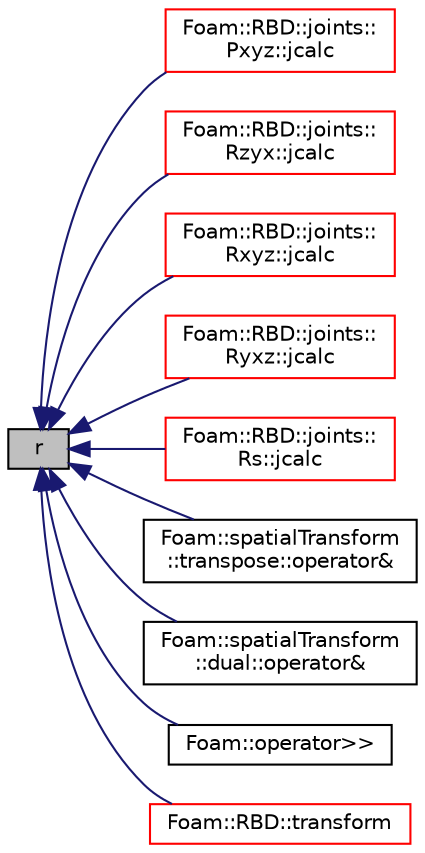 digraph "r"
{
  bgcolor="transparent";
  edge [fontname="Helvetica",fontsize="10",labelfontname="Helvetica",labelfontsize="10"];
  node [fontname="Helvetica",fontsize="10",shape=record];
  rankdir="LR";
  Node1 [label="r",height=0.2,width=0.4,color="black", fillcolor="grey75", style="filled", fontcolor="black"];
  Node1 -> Node2 [dir="back",color="midnightblue",fontsize="10",style="solid",fontname="Helvetica"];
  Node2 [label="Foam::RBD::joints::\lPxyz::jcalc",height=0.2,width=0.4,color="red",URL="$a02074.html#a0f30a9a9c09b33bd32b1bb61ab5a132a",tooltip="Update the model state for this joint. "];
  Node1 -> Node3 [dir="back",color="midnightblue",fontsize="10",style="solid",fontname="Helvetica"];
  Node3 [label="Foam::RBD::joints::\lRzyx::jcalc",height=0.2,width=0.4,color="red",URL="$a02277.html#a0f30a9a9c09b33bd32b1bb61ab5a132a",tooltip="Update the model state for this joint. "];
  Node1 -> Node4 [dir="back",color="midnightblue",fontsize="10",style="solid",fontname="Helvetica"];
  Node4 [label="Foam::RBD::joints::\lRxyz::jcalc",height=0.2,width=0.4,color="red",URL="$a02273.html#a0f30a9a9c09b33bd32b1bb61ab5a132a",tooltip="Update the model state for this joint. "];
  Node1 -> Node5 [dir="back",color="midnightblue",fontsize="10",style="solid",fontname="Helvetica"];
  Node5 [label="Foam::RBD::joints::\lRyxz::jcalc",height=0.2,width=0.4,color="red",URL="$a02275.html#a0f30a9a9c09b33bd32b1bb61ab5a132a",tooltip="Update the model state for this joint. "];
  Node1 -> Node6 [dir="back",color="midnightblue",fontsize="10",style="solid",fontname="Helvetica"];
  Node6 [label="Foam::RBD::joints::\lRs::jcalc",height=0.2,width=0.4,color="red",URL="$a02271.html#a0f30a9a9c09b33bd32b1bb61ab5a132a",tooltip="Update the model state for this joint. "];
  Node1 -> Node7 [dir="back",color="midnightblue",fontsize="10",style="solid",fontname="Helvetica"];
  Node7 [label="Foam::spatialTransform\l::transpose::operator&",height=0.2,width=0.4,color="black",URL="$a02740.html#ac37e2386ae5023760a5ec40d253d5962",tooltip="Transpose transform dual f: ^A{X^*}_B & f. "];
  Node1 -> Node8 [dir="back",color="midnightblue",fontsize="10",style="solid",fontname="Helvetica"];
  Node8 [label="Foam::spatialTransform\l::dual::operator&",height=0.2,width=0.4,color="black",URL="$a00595.html#ac37e2386ae5023760a5ec40d253d5962",tooltip="Transform dual f: ^B{X^*}_A & f. "];
  Node1 -> Node9 [dir="back",color="midnightblue",fontsize="10",style="solid",fontname="Helvetica"];
  Node9 [label="Foam::operator\>\>",height=0.2,width=0.4,color="black",URL="$a10958.html#ad02cd350bd4171a090d94641705f0e5d"];
  Node1 -> Node10 [dir="back",color="midnightblue",fontsize="10",style="solid",fontname="Helvetica"];
  Node10 [label="Foam::RBD::transform",height=0.2,width=0.4,color="red",URL="$a11030.html#a10dd9bca0bf36e563d863b8aaec9aa00",tooltip="Return (^BX_A)^* I ^AX_B. "];
}

